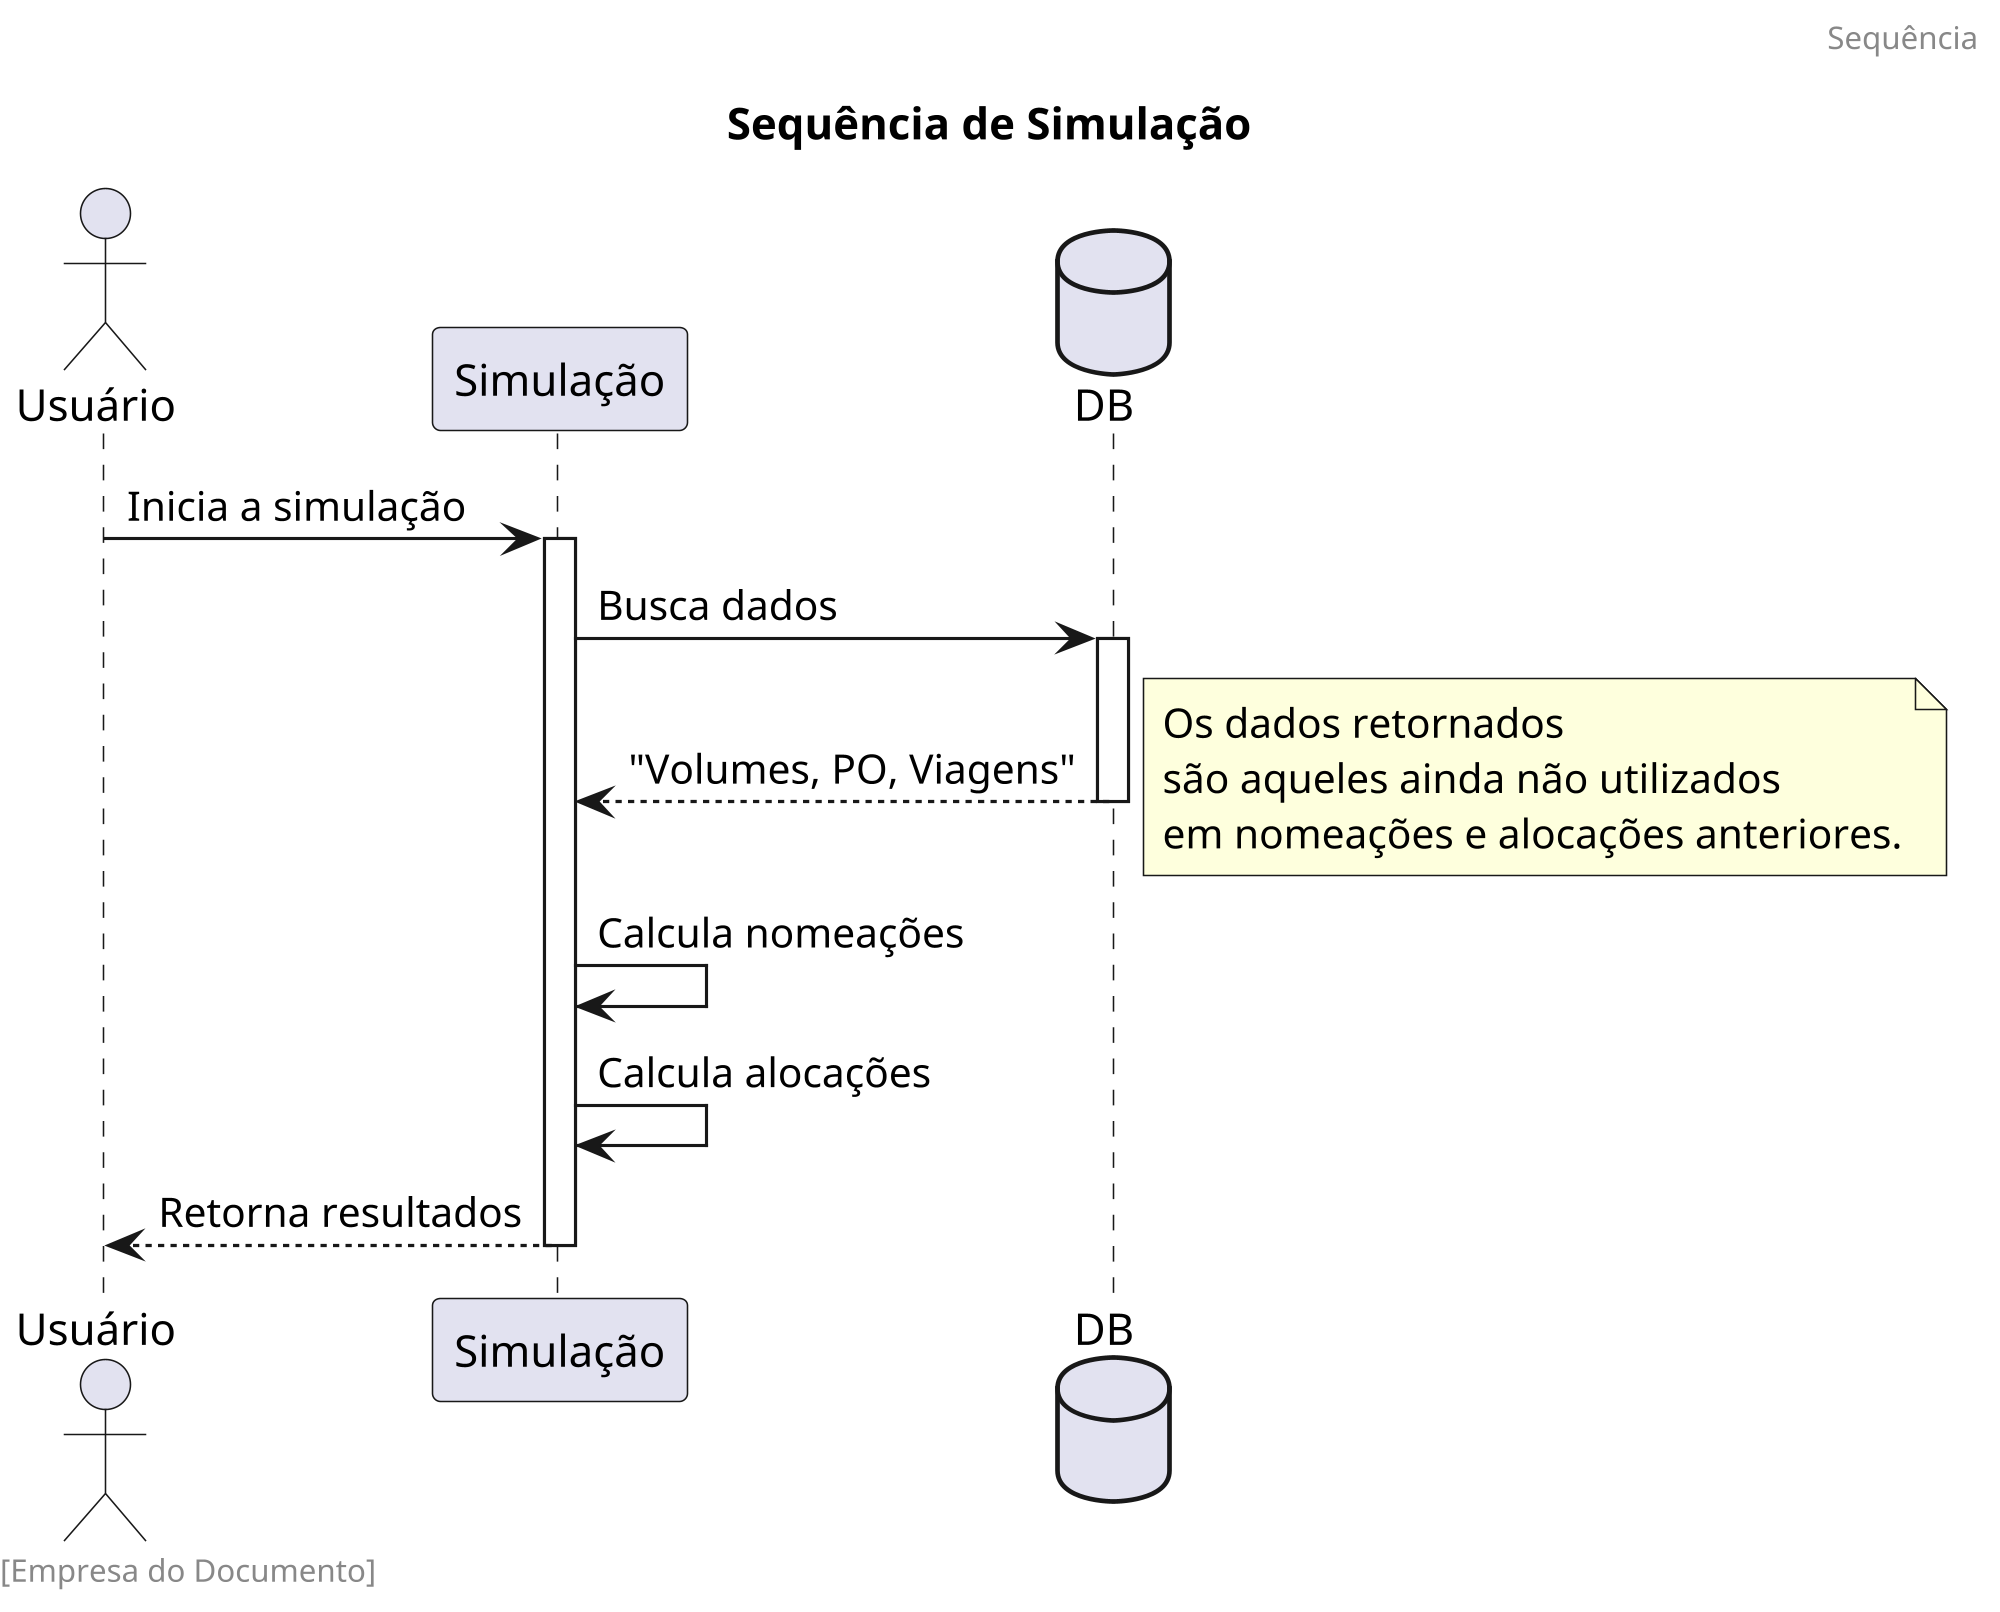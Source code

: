 @startuml

scale 2000 width
header Sequência
left footer [Empresa do Documento]
title Sequência de Simulação

actor Usuário as u
participant Simulação as s
database DB as d

u -> s : Inicia a simulação
activate s

s -> d : Busca dados
activate d

d --> s : "Volumes, PO, Viagens"
note right
Os dados retornados
são aqueles ainda não utilizados
em nomeações e alocações anteriores.
end note
deactivate d

s -> s : Calcula nomeações
s -> s : Calcula alocações

s --> u : Retorna resultados
deactivate s

@enduml
